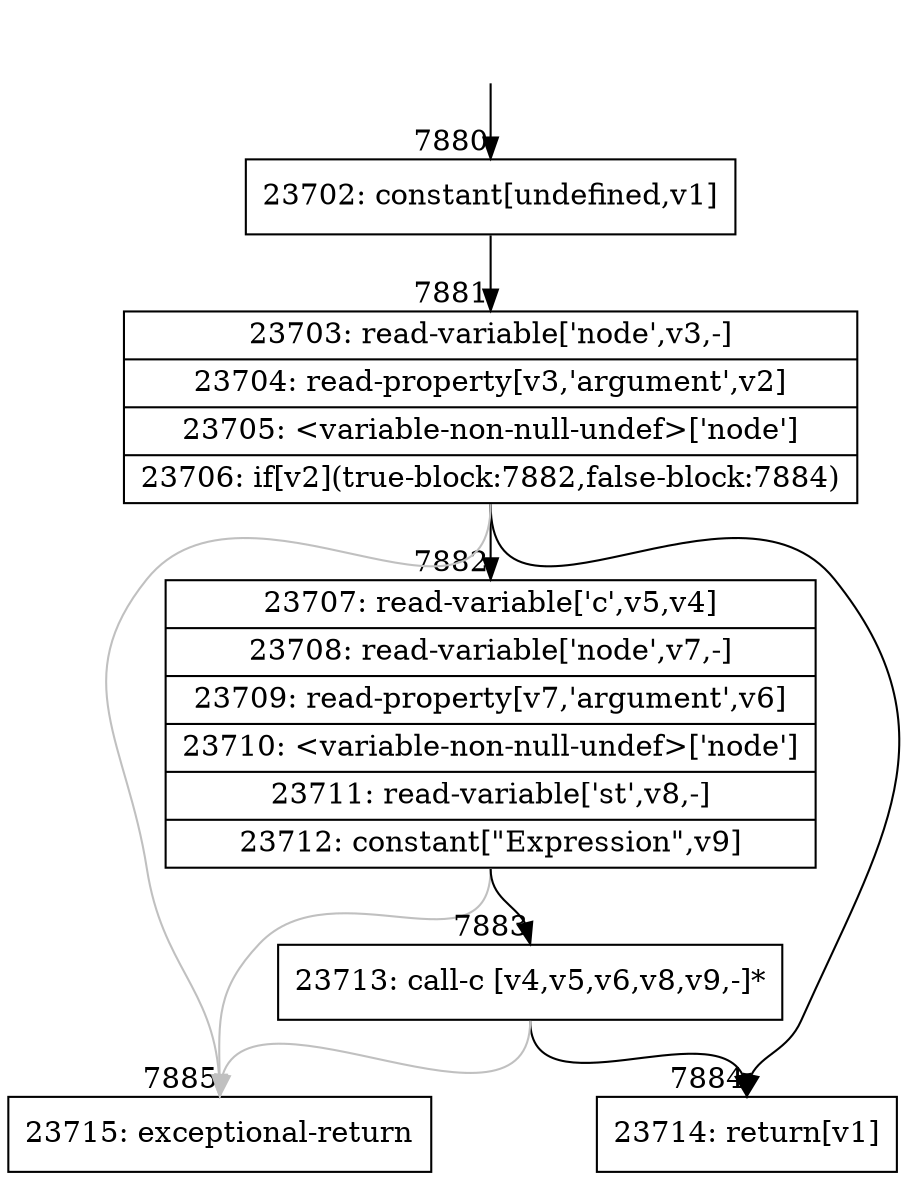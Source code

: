 digraph {
rankdir="TD"
BB_entry429[shape=none,label=""];
BB_entry429 -> BB7880 [tailport=s, headport=n, headlabel="    7880"]
BB7880 [shape=record label="{23702: constant[undefined,v1]}" ] 
BB7880 -> BB7881 [tailport=s, headport=n, headlabel="      7881"]
BB7881 [shape=record label="{23703: read-variable['node',v3,-]|23704: read-property[v3,'argument',v2]|23705: \<variable-non-null-undef\>['node']|23706: if[v2](true-block:7882,false-block:7884)}" ] 
BB7881 -> BB7882 [tailport=s, headport=n, headlabel="      7882"]
BB7881 -> BB7884 [tailport=s, headport=n, headlabel="      7884"]
BB7881 -> BB7885 [tailport=s, headport=n, color=gray, headlabel="      7885"]
BB7882 [shape=record label="{23707: read-variable['c',v5,v4]|23708: read-variable['node',v7,-]|23709: read-property[v7,'argument',v6]|23710: \<variable-non-null-undef\>['node']|23711: read-variable['st',v8,-]|23712: constant[\"Expression\",v9]}" ] 
BB7882 -> BB7883 [tailport=s, headport=n, headlabel="      7883"]
BB7882 -> BB7885 [tailport=s, headport=n, color=gray]
BB7883 [shape=record label="{23713: call-c [v4,v5,v6,v8,v9,-]*}" ] 
BB7883 -> BB7884 [tailport=s, headport=n]
BB7883 -> BB7885 [tailport=s, headport=n, color=gray]
BB7884 [shape=record label="{23714: return[v1]}" ] 
BB7885 [shape=record label="{23715: exceptional-return}" ] 
//#$~ 7317
}
